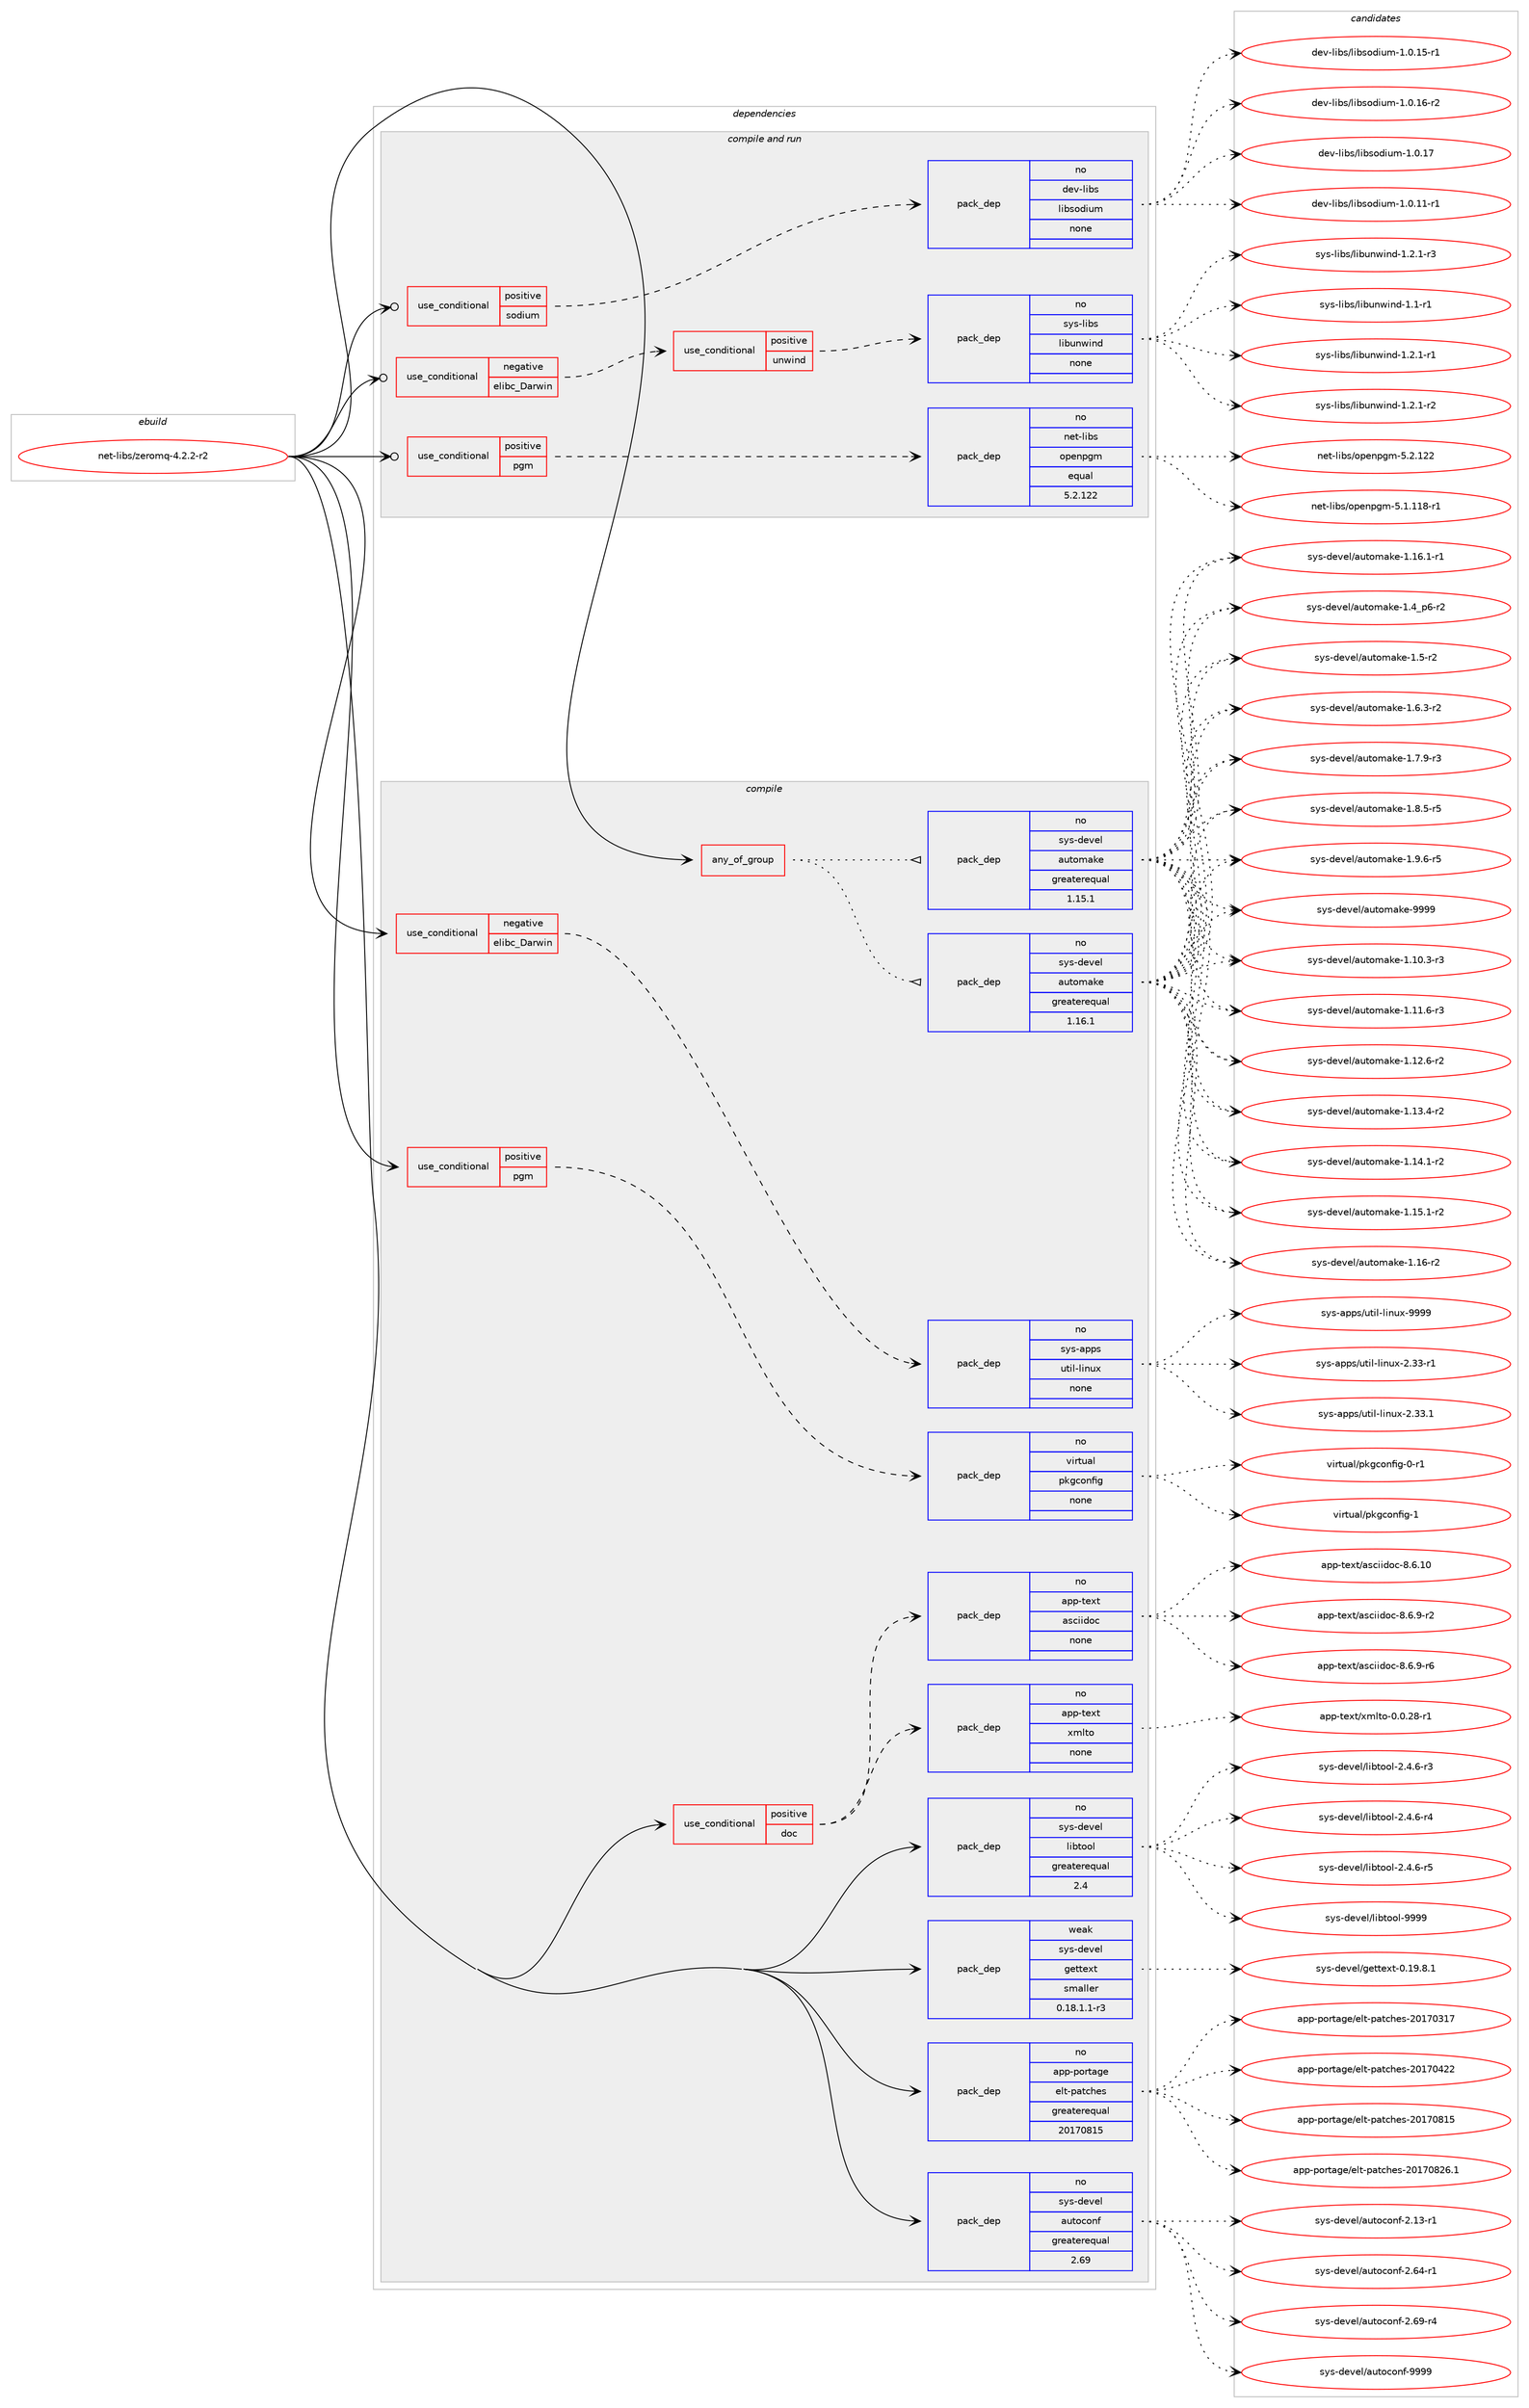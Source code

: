 digraph prolog {

# *************
# Graph options
# *************

newrank=true;
concentrate=true;
compound=true;
graph [rankdir=LR,fontname=Helvetica,fontsize=10,ranksep=1.5];#, ranksep=2.5, nodesep=0.2];
edge  [arrowhead=vee];
node  [fontname=Helvetica,fontsize=10];

# **********
# The ebuild
# **********

subgraph cluster_leftcol {
color=gray;
rank=same;
label=<<i>ebuild</i>>;
id [label="net-libs/zeromq-4.2.2-r2", color=red, width=4, href="../net-libs/zeromq-4.2.2-r2.svg"];
}

# ****************
# The dependencies
# ****************

subgraph cluster_midcol {
color=gray;
label=<<i>dependencies</i>>;
subgraph cluster_compile {
fillcolor="#eeeeee";
style=filled;
label=<<i>compile</i>>;
subgraph any26233 {
dependency1662762 [label=<<TABLE BORDER="0" CELLBORDER="1" CELLSPACING="0" CELLPADDING="4"><TR><TD CELLPADDING="10">any_of_group</TD></TR></TABLE>>, shape=none, color=red];subgraph pack1188771 {
dependency1662763 [label=<<TABLE BORDER="0" CELLBORDER="1" CELLSPACING="0" CELLPADDING="4" WIDTH="220"><TR><TD ROWSPAN="6" CELLPADDING="30">pack_dep</TD></TR><TR><TD WIDTH="110">no</TD></TR><TR><TD>sys-devel</TD></TR><TR><TD>automake</TD></TR><TR><TD>greaterequal</TD></TR><TR><TD>1.16.1</TD></TR></TABLE>>, shape=none, color=blue];
}
dependency1662762:e -> dependency1662763:w [weight=20,style="dotted",arrowhead="oinv"];
subgraph pack1188772 {
dependency1662764 [label=<<TABLE BORDER="0" CELLBORDER="1" CELLSPACING="0" CELLPADDING="4" WIDTH="220"><TR><TD ROWSPAN="6" CELLPADDING="30">pack_dep</TD></TR><TR><TD WIDTH="110">no</TD></TR><TR><TD>sys-devel</TD></TR><TR><TD>automake</TD></TR><TR><TD>greaterequal</TD></TR><TR><TD>1.15.1</TD></TR></TABLE>>, shape=none, color=blue];
}
dependency1662762:e -> dependency1662764:w [weight=20,style="dotted",arrowhead="oinv"];
}
id:e -> dependency1662762:w [weight=20,style="solid",arrowhead="vee"];
subgraph cond446970 {
dependency1662765 [label=<<TABLE BORDER="0" CELLBORDER="1" CELLSPACING="0" CELLPADDING="4"><TR><TD ROWSPAN="3" CELLPADDING="10">use_conditional</TD></TR><TR><TD>negative</TD></TR><TR><TD>elibc_Darwin</TD></TR></TABLE>>, shape=none, color=red];
subgraph pack1188773 {
dependency1662766 [label=<<TABLE BORDER="0" CELLBORDER="1" CELLSPACING="0" CELLPADDING="4" WIDTH="220"><TR><TD ROWSPAN="6" CELLPADDING="30">pack_dep</TD></TR><TR><TD WIDTH="110">no</TD></TR><TR><TD>sys-apps</TD></TR><TR><TD>util-linux</TD></TR><TR><TD>none</TD></TR><TR><TD></TD></TR></TABLE>>, shape=none, color=blue];
}
dependency1662765:e -> dependency1662766:w [weight=20,style="dashed",arrowhead="vee"];
}
id:e -> dependency1662765:w [weight=20,style="solid",arrowhead="vee"];
subgraph cond446971 {
dependency1662767 [label=<<TABLE BORDER="0" CELLBORDER="1" CELLSPACING="0" CELLPADDING="4"><TR><TD ROWSPAN="3" CELLPADDING="10">use_conditional</TD></TR><TR><TD>positive</TD></TR><TR><TD>doc</TD></TR></TABLE>>, shape=none, color=red];
subgraph pack1188774 {
dependency1662768 [label=<<TABLE BORDER="0" CELLBORDER="1" CELLSPACING="0" CELLPADDING="4" WIDTH="220"><TR><TD ROWSPAN="6" CELLPADDING="30">pack_dep</TD></TR><TR><TD WIDTH="110">no</TD></TR><TR><TD>app-text</TD></TR><TR><TD>asciidoc</TD></TR><TR><TD>none</TD></TR><TR><TD></TD></TR></TABLE>>, shape=none, color=blue];
}
dependency1662767:e -> dependency1662768:w [weight=20,style="dashed",arrowhead="vee"];
subgraph pack1188775 {
dependency1662769 [label=<<TABLE BORDER="0" CELLBORDER="1" CELLSPACING="0" CELLPADDING="4" WIDTH="220"><TR><TD ROWSPAN="6" CELLPADDING="30">pack_dep</TD></TR><TR><TD WIDTH="110">no</TD></TR><TR><TD>app-text</TD></TR><TR><TD>xmlto</TD></TR><TR><TD>none</TD></TR><TR><TD></TD></TR></TABLE>>, shape=none, color=blue];
}
dependency1662767:e -> dependency1662769:w [weight=20,style="dashed",arrowhead="vee"];
}
id:e -> dependency1662767:w [weight=20,style="solid",arrowhead="vee"];
subgraph cond446972 {
dependency1662770 [label=<<TABLE BORDER="0" CELLBORDER="1" CELLSPACING="0" CELLPADDING="4"><TR><TD ROWSPAN="3" CELLPADDING="10">use_conditional</TD></TR><TR><TD>positive</TD></TR><TR><TD>pgm</TD></TR></TABLE>>, shape=none, color=red];
subgraph pack1188776 {
dependency1662771 [label=<<TABLE BORDER="0" CELLBORDER="1" CELLSPACING="0" CELLPADDING="4" WIDTH="220"><TR><TD ROWSPAN="6" CELLPADDING="30">pack_dep</TD></TR><TR><TD WIDTH="110">no</TD></TR><TR><TD>virtual</TD></TR><TR><TD>pkgconfig</TD></TR><TR><TD>none</TD></TR><TR><TD></TD></TR></TABLE>>, shape=none, color=blue];
}
dependency1662770:e -> dependency1662771:w [weight=20,style="dashed",arrowhead="vee"];
}
id:e -> dependency1662770:w [weight=20,style="solid",arrowhead="vee"];
subgraph pack1188777 {
dependency1662772 [label=<<TABLE BORDER="0" CELLBORDER="1" CELLSPACING="0" CELLPADDING="4" WIDTH="220"><TR><TD ROWSPAN="6" CELLPADDING="30">pack_dep</TD></TR><TR><TD WIDTH="110">no</TD></TR><TR><TD>app-portage</TD></TR><TR><TD>elt-patches</TD></TR><TR><TD>greaterequal</TD></TR><TR><TD>20170815</TD></TR></TABLE>>, shape=none, color=blue];
}
id:e -> dependency1662772:w [weight=20,style="solid",arrowhead="vee"];
subgraph pack1188778 {
dependency1662773 [label=<<TABLE BORDER="0" CELLBORDER="1" CELLSPACING="0" CELLPADDING="4" WIDTH="220"><TR><TD ROWSPAN="6" CELLPADDING="30">pack_dep</TD></TR><TR><TD WIDTH="110">no</TD></TR><TR><TD>sys-devel</TD></TR><TR><TD>autoconf</TD></TR><TR><TD>greaterequal</TD></TR><TR><TD>2.69</TD></TR></TABLE>>, shape=none, color=blue];
}
id:e -> dependency1662773:w [weight=20,style="solid",arrowhead="vee"];
subgraph pack1188779 {
dependency1662774 [label=<<TABLE BORDER="0" CELLBORDER="1" CELLSPACING="0" CELLPADDING="4" WIDTH="220"><TR><TD ROWSPAN="6" CELLPADDING="30">pack_dep</TD></TR><TR><TD WIDTH="110">no</TD></TR><TR><TD>sys-devel</TD></TR><TR><TD>libtool</TD></TR><TR><TD>greaterequal</TD></TR><TR><TD>2.4</TD></TR></TABLE>>, shape=none, color=blue];
}
id:e -> dependency1662774:w [weight=20,style="solid",arrowhead="vee"];
subgraph pack1188780 {
dependency1662775 [label=<<TABLE BORDER="0" CELLBORDER="1" CELLSPACING="0" CELLPADDING="4" WIDTH="220"><TR><TD ROWSPAN="6" CELLPADDING="30">pack_dep</TD></TR><TR><TD WIDTH="110">weak</TD></TR><TR><TD>sys-devel</TD></TR><TR><TD>gettext</TD></TR><TR><TD>smaller</TD></TR><TR><TD>0.18.1.1-r3</TD></TR></TABLE>>, shape=none, color=blue];
}
id:e -> dependency1662775:w [weight=20,style="solid",arrowhead="vee"];
}
subgraph cluster_compileandrun {
fillcolor="#eeeeee";
style=filled;
label=<<i>compile and run</i>>;
subgraph cond446973 {
dependency1662776 [label=<<TABLE BORDER="0" CELLBORDER="1" CELLSPACING="0" CELLPADDING="4"><TR><TD ROWSPAN="3" CELLPADDING="10">use_conditional</TD></TR><TR><TD>negative</TD></TR><TR><TD>elibc_Darwin</TD></TR></TABLE>>, shape=none, color=red];
subgraph cond446974 {
dependency1662777 [label=<<TABLE BORDER="0" CELLBORDER="1" CELLSPACING="0" CELLPADDING="4"><TR><TD ROWSPAN="3" CELLPADDING="10">use_conditional</TD></TR><TR><TD>positive</TD></TR><TR><TD>unwind</TD></TR></TABLE>>, shape=none, color=red];
subgraph pack1188781 {
dependency1662778 [label=<<TABLE BORDER="0" CELLBORDER="1" CELLSPACING="0" CELLPADDING="4" WIDTH="220"><TR><TD ROWSPAN="6" CELLPADDING="30">pack_dep</TD></TR><TR><TD WIDTH="110">no</TD></TR><TR><TD>sys-libs</TD></TR><TR><TD>libunwind</TD></TR><TR><TD>none</TD></TR><TR><TD></TD></TR></TABLE>>, shape=none, color=blue];
}
dependency1662777:e -> dependency1662778:w [weight=20,style="dashed",arrowhead="vee"];
}
dependency1662776:e -> dependency1662777:w [weight=20,style="dashed",arrowhead="vee"];
}
id:e -> dependency1662776:w [weight=20,style="solid",arrowhead="odotvee"];
subgraph cond446975 {
dependency1662779 [label=<<TABLE BORDER="0" CELLBORDER="1" CELLSPACING="0" CELLPADDING="4"><TR><TD ROWSPAN="3" CELLPADDING="10">use_conditional</TD></TR><TR><TD>positive</TD></TR><TR><TD>pgm</TD></TR></TABLE>>, shape=none, color=red];
subgraph pack1188782 {
dependency1662780 [label=<<TABLE BORDER="0" CELLBORDER="1" CELLSPACING="0" CELLPADDING="4" WIDTH="220"><TR><TD ROWSPAN="6" CELLPADDING="30">pack_dep</TD></TR><TR><TD WIDTH="110">no</TD></TR><TR><TD>net-libs</TD></TR><TR><TD>openpgm</TD></TR><TR><TD>equal</TD></TR><TR><TD>5.2.122</TD></TR></TABLE>>, shape=none, color=blue];
}
dependency1662779:e -> dependency1662780:w [weight=20,style="dashed",arrowhead="vee"];
}
id:e -> dependency1662779:w [weight=20,style="solid",arrowhead="odotvee"];
subgraph cond446976 {
dependency1662781 [label=<<TABLE BORDER="0" CELLBORDER="1" CELLSPACING="0" CELLPADDING="4"><TR><TD ROWSPAN="3" CELLPADDING="10">use_conditional</TD></TR><TR><TD>positive</TD></TR><TR><TD>sodium</TD></TR></TABLE>>, shape=none, color=red];
subgraph pack1188783 {
dependency1662782 [label=<<TABLE BORDER="0" CELLBORDER="1" CELLSPACING="0" CELLPADDING="4" WIDTH="220"><TR><TD ROWSPAN="6" CELLPADDING="30">pack_dep</TD></TR><TR><TD WIDTH="110">no</TD></TR><TR><TD>dev-libs</TD></TR><TR><TD>libsodium</TD></TR><TR><TD>none</TD></TR><TR><TD></TD></TR></TABLE>>, shape=none, color=blue];
}
dependency1662781:e -> dependency1662782:w [weight=20,style="dashed",arrowhead="vee"];
}
id:e -> dependency1662781:w [weight=20,style="solid",arrowhead="odotvee"];
}
subgraph cluster_run {
fillcolor="#eeeeee";
style=filled;
label=<<i>run</i>>;
}
}

# **************
# The candidates
# **************

subgraph cluster_choices {
rank=same;
color=gray;
label=<<i>candidates</i>>;

subgraph choice1188771 {
color=black;
nodesep=1;
choice11512111545100101118101108479711711611110997107101454946494846514511451 [label="sys-devel/automake-1.10.3-r3", color=red, width=4,href="../sys-devel/automake-1.10.3-r3.svg"];
choice11512111545100101118101108479711711611110997107101454946494946544511451 [label="sys-devel/automake-1.11.6-r3", color=red, width=4,href="../sys-devel/automake-1.11.6-r3.svg"];
choice11512111545100101118101108479711711611110997107101454946495046544511450 [label="sys-devel/automake-1.12.6-r2", color=red, width=4,href="../sys-devel/automake-1.12.6-r2.svg"];
choice11512111545100101118101108479711711611110997107101454946495146524511450 [label="sys-devel/automake-1.13.4-r2", color=red, width=4,href="../sys-devel/automake-1.13.4-r2.svg"];
choice11512111545100101118101108479711711611110997107101454946495246494511450 [label="sys-devel/automake-1.14.1-r2", color=red, width=4,href="../sys-devel/automake-1.14.1-r2.svg"];
choice11512111545100101118101108479711711611110997107101454946495346494511450 [label="sys-devel/automake-1.15.1-r2", color=red, width=4,href="../sys-devel/automake-1.15.1-r2.svg"];
choice1151211154510010111810110847971171161111099710710145494649544511450 [label="sys-devel/automake-1.16-r2", color=red, width=4,href="../sys-devel/automake-1.16-r2.svg"];
choice11512111545100101118101108479711711611110997107101454946495446494511449 [label="sys-devel/automake-1.16.1-r1", color=red, width=4,href="../sys-devel/automake-1.16.1-r1.svg"];
choice115121115451001011181011084797117116111109971071014549465295112544511450 [label="sys-devel/automake-1.4_p6-r2", color=red, width=4,href="../sys-devel/automake-1.4_p6-r2.svg"];
choice11512111545100101118101108479711711611110997107101454946534511450 [label="sys-devel/automake-1.5-r2", color=red, width=4,href="../sys-devel/automake-1.5-r2.svg"];
choice115121115451001011181011084797117116111109971071014549465446514511450 [label="sys-devel/automake-1.6.3-r2", color=red, width=4,href="../sys-devel/automake-1.6.3-r2.svg"];
choice115121115451001011181011084797117116111109971071014549465546574511451 [label="sys-devel/automake-1.7.9-r3", color=red, width=4,href="../sys-devel/automake-1.7.9-r3.svg"];
choice115121115451001011181011084797117116111109971071014549465646534511453 [label="sys-devel/automake-1.8.5-r5", color=red, width=4,href="../sys-devel/automake-1.8.5-r5.svg"];
choice115121115451001011181011084797117116111109971071014549465746544511453 [label="sys-devel/automake-1.9.6-r5", color=red, width=4,href="../sys-devel/automake-1.9.6-r5.svg"];
choice115121115451001011181011084797117116111109971071014557575757 [label="sys-devel/automake-9999", color=red, width=4,href="../sys-devel/automake-9999.svg"];
dependency1662763:e -> choice11512111545100101118101108479711711611110997107101454946494846514511451:w [style=dotted,weight="100"];
dependency1662763:e -> choice11512111545100101118101108479711711611110997107101454946494946544511451:w [style=dotted,weight="100"];
dependency1662763:e -> choice11512111545100101118101108479711711611110997107101454946495046544511450:w [style=dotted,weight="100"];
dependency1662763:e -> choice11512111545100101118101108479711711611110997107101454946495146524511450:w [style=dotted,weight="100"];
dependency1662763:e -> choice11512111545100101118101108479711711611110997107101454946495246494511450:w [style=dotted,weight="100"];
dependency1662763:e -> choice11512111545100101118101108479711711611110997107101454946495346494511450:w [style=dotted,weight="100"];
dependency1662763:e -> choice1151211154510010111810110847971171161111099710710145494649544511450:w [style=dotted,weight="100"];
dependency1662763:e -> choice11512111545100101118101108479711711611110997107101454946495446494511449:w [style=dotted,weight="100"];
dependency1662763:e -> choice115121115451001011181011084797117116111109971071014549465295112544511450:w [style=dotted,weight="100"];
dependency1662763:e -> choice11512111545100101118101108479711711611110997107101454946534511450:w [style=dotted,weight="100"];
dependency1662763:e -> choice115121115451001011181011084797117116111109971071014549465446514511450:w [style=dotted,weight="100"];
dependency1662763:e -> choice115121115451001011181011084797117116111109971071014549465546574511451:w [style=dotted,weight="100"];
dependency1662763:e -> choice115121115451001011181011084797117116111109971071014549465646534511453:w [style=dotted,weight="100"];
dependency1662763:e -> choice115121115451001011181011084797117116111109971071014549465746544511453:w [style=dotted,weight="100"];
dependency1662763:e -> choice115121115451001011181011084797117116111109971071014557575757:w [style=dotted,weight="100"];
}
subgraph choice1188772 {
color=black;
nodesep=1;
choice11512111545100101118101108479711711611110997107101454946494846514511451 [label="sys-devel/automake-1.10.3-r3", color=red, width=4,href="../sys-devel/automake-1.10.3-r3.svg"];
choice11512111545100101118101108479711711611110997107101454946494946544511451 [label="sys-devel/automake-1.11.6-r3", color=red, width=4,href="../sys-devel/automake-1.11.6-r3.svg"];
choice11512111545100101118101108479711711611110997107101454946495046544511450 [label="sys-devel/automake-1.12.6-r2", color=red, width=4,href="../sys-devel/automake-1.12.6-r2.svg"];
choice11512111545100101118101108479711711611110997107101454946495146524511450 [label="sys-devel/automake-1.13.4-r2", color=red, width=4,href="../sys-devel/automake-1.13.4-r2.svg"];
choice11512111545100101118101108479711711611110997107101454946495246494511450 [label="sys-devel/automake-1.14.1-r2", color=red, width=4,href="../sys-devel/automake-1.14.1-r2.svg"];
choice11512111545100101118101108479711711611110997107101454946495346494511450 [label="sys-devel/automake-1.15.1-r2", color=red, width=4,href="../sys-devel/automake-1.15.1-r2.svg"];
choice1151211154510010111810110847971171161111099710710145494649544511450 [label="sys-devel/automake-1.16-r2", color=red, width=4,href="../sys-devel/automake-1.16-r2.svg"];
choice11512111545100101118101108479711711611110997107101454946495446494511449 [label="sys-devel/automake-1.16.1-r1", color=red, width=4,href="../sys-devel/automake-1.16.1-r1.svg"];
choice115121115451001011181011084797117116111109971071014549465295112544511450 [label="sys-devel/automake-1.4_p6-r2", color=red, width=4,href="../sys-devel/automake-1.4_p6-r2.svg"];
choice11512111545100101118101108479711711611110997107101454946534511450 [label="sys-devel/automake-1.5-r2", color=red, width=4,href="../sys-devel/automake-1.5-r2.svg"];
choice115121115451001011181011084797117116111109971071014549465446514511450 [label="sys-devel/automake-1.6.3-r2", color=red, width=4,href="../sys-devel/automake-1.6.3-r2.svg"];
choice115121115451001011181011084797117116111109971071014549465546574511451 [label="sys-devel/automake-1.7.9-r3", color=red, width=4,href="../sys-devel/automake-1.7.9-r3.svg"];
choice115121115451001011181011084797117116111109971071014549465646534511453 [label="sys-devel/automake-1.8.5-r5", color=red, width=4,href="../sys-devel/automake-1.8.5-r5.svg"];
choice115121115451001011181011084797117116111109971071014549465746544511453 [label="sys-devel/automake-1.9.6-r5", color=red, width=4,href="../sys-devel/automake-1.9.6-r5.svg"];
choice115121115451001011181011084797117116111109971071014557575757 [label="sys-devel/automake-9999", color=red, width=4,href="../sys-devel/automake-9999.svg"];
dependency1662764:e -> choice11512111545100101118101108479711711611110997107101454946494846514511451:w [style=dotted,weight="100"];
dependency1662764:e -> choice11512111545100101118101108479711711611110997107101454946494946544511451:w [style=dotted,weight="100"];
dependency1662764:e -> choice11512111545100101118101108479711711611110997107101454946495046544511450:w [style=dotted,weight="100"];
dependency1662764:e -> choice11512111545100101118101108479711711611110997107101454946495146524511450:w [style=dotted,weight="100"];
dependency1662764:e -> choice11512111545100101118101108479711711611110997107101454946495246494511450:w [style=dotted,weight="100"];
dependency1662764:e -> choice11512111545100101118101108479711711611110997107101454946495346494511450:w [style=dotted,weight="100"];
dependency1662764:e -> choice1151211154510010111810110847971171161111099710710145494649544511450:w [style=dotted,weight="100"];
dependency1662764:e -> choice11512111545100101118101108479711711611110997107101454946495446494511449:w [style=dotted,weight="100"];
dependency1662764:e -> choice115121115451001011181011084797117116111109971071014549465295112544511450:w [style=dotted,weight="100"];
dependency1662764:e -> choice11512111545100101118101108479711711611110997107101454946534511450:w [style=dotted,weight="100"];
dependency1662764:e -> choice115121115451001011181011084797117116111109971071014549465446514511450:w [style=dotted,weight="100"];
dependency1662764:e -> choice115121115451001011181011084797117116111109971071014549465546574511451:w [style=dotted,weight="100"];
dependency1662764:e -> choice115121115451001011181011084797117116111109971071014549465646534511453:w [style=dotted,weight="100"];
dependency1662764:e -> choice115121115451001011181011084797117116111109971071014549465746544511453:w [style=dotted,weight="100"];
dependency1662764:e -> choice115121115451001011181011084797117116111109971071014557575757:w [style=dotted,weight="100"];
}
subgraph choice1188773 {
color=black;
nodesep=1;
choice1151211154597112112115471171161051084510810511011712045504651514511449 [label="sys-apps/util-linux-2.33-r1", color=red, width=4,href="../sys-apps/util-linux-2.33-r1.svg"];
choice1151211154597112112115471171161051084510810511011712045504651514649 [label="sys-apps/util-linux-2.33.1", color=red, width=4,href="../sys-apps/util-linux-2.33.1.svg"];
choice115121115459711211211547117116105108451081051101171204557575757 [label="sys-apps/util-linux-9999", color=red, width=4,href="../sys-apps/util-linux-9999.svg"];
dependency1662766:e -> choice1151211154597112112115471171161051084510810511011712045504651514511449:w [style=dotted,weight="100"];
dependency1662766:e -> choice1151211154597112112115471171161051084510810511011712045504651514649:w [style=dotted,weight="100"];
dependency1662766:e -> choice115121115459711211211547117116105108451081051101171204557575757:w [style=dotted,weight="100"];
}
subgraph choice1188774 {
color=black;
nodesep=1;
choice97112112451161011201164797115991051051001119945564654464948 [label="app-text/asciidoc-8.6.10", color=red, width=4,href="../app-text/asciidoc-8.6.10.svg"];
choice9711211245116101120116479711599105105100111994556465446574511450 [label="app-text/asciidoc-8.6.9-r2", color=red, width=4,href="../app-text/asciidoc-8.6.9-r2.svg"];
choice9711211245116101120116479711599105105100111994556465446574511454 [label="app-text/asciidoc-8.6.9-r6", color=red, width=4,href="../app-text/asciidoc-8.6.9-r6.svg"];
dependency1662768:e -> choice97112112451161011201164797115991051051001119945564654464948:w [style=dotted,weight="100"];
dependency1662768:e -> choice9711211245116101120116479711599105105100111994556465446574511450:w [style=dotted,weight="100"];
dependency1662768:e -> choice9711211245116101120116479711599105105100111994556465446574511454:w [style=dotted,weight="100"];
}
subgraph choice1188775 {
color=black;
nodesep=1;
choice971121124511610112011647120109108116111454846484650564511449 [label="app-text/xmlto-0.0.28-r1", color=red, width=4,href="../app-text/xmlto-0.0.28-r1.svg"];
dependency1662769:e -> choice971121124511610112011647120109108116111454846484650564511449:w [style=dotted,weight="100"];
}
subgraph choice1188776 {
color=black;
nodesep=1;
choice11810511411611797108471121071039911111010210510345484511449 [label="virtual/pkgconfig-0-r1", color=red, width=4,href="../virtual/pkgconfig-0-r1.svg"];
choice1181051141161179710847112107103991111101021051034549 [label="virtual/pkgconfig-1", color=red, width=4,href="../virtual/pkgconfig-1.svg"];
dependency1662771:e -> choice11810511411611797108471121071039911111010210510345484511449:w [style=dotted,weight="100"];
dependency1662771:e -> choice1181051141161179710847112107103991111101021051034549:w [style=dotted,weight="100"];
}
subgraph choice1188777 {
color=black;
nodesep=1;
choice97112112451121111141169710310147101108116451129711699104101115455048495548514955 [label="app-portage/elt-patches-20170317", color=red, width=4,href="../app-portage/elt-patches-20170317.svg"];
choice97112112451121111141169710310147101108116451129711699104101115455048495548525050 [label="app-portage/elt-patches-20170422", color=red, width=4,href="../app-portage/elt-patches-20170422.svg"];
choice97112112451121111141169710310147101108116451129711699104101115455048495548564953 [label="app-portage/elt-patches-20170815", color=red, width=4,href="../app-portage/elt-patches-20170815.svg"];
choice971121124511211111411697103101471011081164511297116991041011154550484955485650544649 [label="app-portage/elt-patches-20170826.1", color=red, width=4,href="../app-portage/elt-patches-20170826.1.svg"];
dependency1662772:e -> choice97112112451121111141169710310147101108116451129711699104101115455048495548514955:w [style=dotted,weight="100"];
dependency1662772:e -> choice97112112451121111141169710310147101108116451129711699104101115455048495548525050:w [style=dotted,weight="100"];
dependency1662772:e -> choice97112112451121111141169710310147101108116451129711699104101115455048495548564953:w [style=dotted,weight="100"];
dependency1662772:e -> choice971121124511211111411697103101471011081164511297116991041011154550484955485650544649:w [style=dotted,weight="100"];
}
subgraph choice1188778 {
color=black;
nodesep=1;
choice1151211154510010111810110847971171161119911111010245504649514511449 [label="sys-devel/autoconf-2.13-r1", color=red, width=4,href="../sys-devel/autoconf-2.13-r1.svg"];
choice1151211154510010111810110847971171161119911111010245504654524511449 [label="sys-devel/autoconf-2.64-r1", color=red, width=4,href="../sys-devel/autoconf-2.64-r1.svg"];
choice1151211154510010111810110847971171161119911111010245504654574511452 [label="sys-devel/autoconf-2.69-r4", color=red, width=4,href="../sys-devel/autoconf-2.69-r4.svg"];
choice115121115451001011181011084797117116111991111101024557575757 [label="sys-devel/autoconf-9999", color=red, width=4,href="../sys-devel/autoconf-9999.svg"];
dependency1662773:e -> choice1151211154510010111810110847971171161119911111010245504649514511449:w [style=dotted,weight="100"];
dependency1662773:e -> choice1151211154510010111810110847971171161119911111010245504654524511449:w [style=dotted,weight="100"];
dependency1662773:e -> choice1151211154510010111810110847971171161119911111010245504654574511452:w [style=dotted,weight="100"];
dependency1662773:e -> choice115121115451001011181011084797117116111991111101024557575757:w [style=dotted,weight="100"];
}
subgraph choice1188779 {
color=black;
nodesep=1;
choice1151211154510010111810110847108105981161111111084550465246544511451 [label="sys-devel/libtool-2.4.6-r3", color=red, width=4,href="../sys-devel/libtool-2.4.6-r3.svg"];
choice1151211154510010111810110847108105981161111111084550465246544511452 [label="sys-devel/libtool-2.4.6-r4", color=red, width=4,href="../sys-devel/libtool-2.4.6-r4.svg"];
choice1151211154510010111810110847108105981161111111084550465246544511453 [label="sys-devel/libtool-2.4.6-r5", color=red, width=4,href="../sys-devel/libtool-2.4.6-r5.svg"];
choice1151211154510010111810110847108105981161111111084557575757 [label="sys-devel/libtool-9999", color=red, width=4,href="../sys-devel/libtool-9999.svg"];
dependency1662774:e -> choice1151211154510010111810110847108105981161111111084550465246544511451:w [style=dotted,weight="100"];
dependency1662774:e -> choice1151211154510010111810110847108105981161111111084550465246544511452:w [style=dotted,weight="100"];
dependency1662774:e -> choice1151211154510010111810110847108105981161111111084550465246544511453:w [style=dotted,weight="100"];
dependency1662774:e -> choice1151211154510010111810110847108105981161111111084557575757:w [style=dotted,weight="100"];
}
subgraph choice1188780 {
color=black;
nodesep=1;
choice1151211154510010111810110847103101116116101120116454846495746564649 [label="sys-devel/gettext-0.19.8.1", color=red, width=4,href="../sys-devel/gettext-0.19.8.1.svg"];
dependency1662775:e -> choice1151211154510010111810110847103101116116101120116454846495746564649:w [style=dotted,weight="100"];
}
subgraph choice1188781 {
color=black;
nodesep=1;
choice11512111545108105981154710810598117110119105110100454946494511449 [label="sys-libs/libunwind-1.1-r1", color=red, width=4,href="../sys-libs/libunwind-1.1-r1.svg"];
choice115121115451081059811547108105981171101191051101004549465046494511449 [label="sys-libs/libunwind-1.2.1-r1", color=red, width=4,href="../sys-libs/libunwind-1.2.1-r1.svg"];
choice115121115451081059811547108105981171101191051101004549465046494511450 [label="sys-libs/libunwind-1.2.1-r2", color=red, width=4,href="../sys-libs/libunwind-1.2.1-r2.svg"];
choice115121115451081059811547108105981171101191051101004549465046494511451 [label="sys-libs/libunwind-1.2.1-r3", color=red, width=4,href="../sys-libs/libunwind-1.2.1-r3.svg"];
dependency1662778:e -> choice11512111545108105981154710810598117110119105110100454946494511449:w [style=dotted,weight="100"];
dependency1662778:e -> choice115121115451081059811547108105981171101191051101004549465046494511449:w [style=dotted,weight="100"];
dependency1662778:e -> choice115121115451081059811547108105981171101191051101004549465046494511450:w [style=dotted,weight="100"];
dependency1662778:e -> choice115121115451081059811547108105981171101191051101004549465046494511451:w [style=dotted,weight="100"];
}
subgraph choice1188782 {
color=black;
nodesep=1;
choice11010111645108105981154711111210111011210310945534649464949564511449 [label="net-libs/openpgm-5.1.118-r1", color=red, width=4,href="../net-libs/openpgm-5.1.118-r1.svg"];
choice1101011164510810598115471111121011101121031094553465046495050 [label="net-libs/openpgm-5.2.122", color=red, width=4,href="../net-libs/openpgm-5.2.122.svg"];
dependency1662780:e -> choice11010111645108105981154711111210111011210310945534649464949564511449:w [style=dotted,weight="100"];
dependency1662780:e -> choice1101011164510810598115471111121011101121031094553465046495050:w [style=dotted,weight="100"];
}
subgraph choice1188783 {
color=black;
nodesep=1;
choice10010111845108105981154710810598115111100105117109454946484649494511449 [label="dev-libs/libsodium-1.0.11-r1", color=red, width=4,href="../dev-libs/libsodium-1.0.11-r1.svg"];
choice10010111845108105981154710810598115111100105117109454946484649534511449 [label="dev-libs/libsodium-1.0.15-r1", color=red, width=4,href="../dev-libs/libsodium-1.0.15-r1.svg"];
choice10010111845108105981154710810598115111100105117109454946484649544511450 [label="dev-libs/libsodium-1.0.16-r2", color=red, width=4,href="../dev-libs/libsodium-1.0.16-r2.svg"];
choice1001011184510810598115471081059811511110010511710945494648464955 [label="dev-libs/libsodium-1.0.17", color=red, width=4,href="../dev-libs/libsodium-1.0.17.svg"];
dependency1662782:e -> choice10010111845108105981154710810598115111100105117109454946484649494511449:w [style=dotted,weight="100"];
dependency1662782:e -> choice10010111845108105981154710810598115111100105117109454946484649534511449:w [style=dotted,weight="100"];
dependency1662782:e -> choice10010111845108105981154710810598115111100105117109454946484649544511450:w [style=dotted,weight="100"];
dependency1662782:e -> choice1001011184510810598115471081059811511110010511710945494648464955:w [style=dotted,weight="100"];
}
}

}
